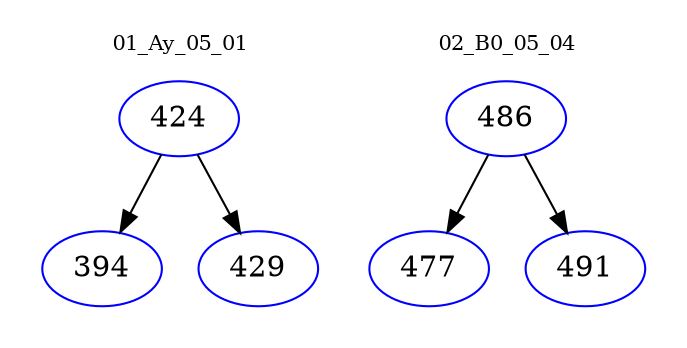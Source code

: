 digraph{
subgraph cluster_0 {
color = white
label = "01_Ay_05_01";
fontsize=10;
T0_424 [label="424", color="blue"]
T0_424 -> T0_394 [color="black"]
T0_394 [label="394", color="blue"]
T0_424 -> T0_429 [color="black"]
T0_429 [label="429", color="blue"]
}
subgraph cluster_1 {
color = white
label = "02_B0_05_04";
fontsize=10;
T1_486 [label="486", color="blue"]
T1_486 -> T1_477 [color="black"]
T1_477 [label="477", color="blue"]
T1_486 -> T1_491 [color="black"]
T1_491 [label="491", color="blue"]
}
}
